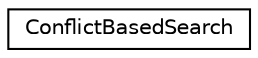 digraph "Graphical Class Hierarchy"
{
 // INTERACTIVE_SVG=YES
 // LATEX_PDF_SIZE
  edge [fontname="Helvetica",fontsize="10",labelfontname="Helvetica",labelfontsize="10"];
  node [fontname="Helvetica",fontsize="10",shape=record];
  rankdir="LR";
  Node0 [label="ConflictBasedSearch",height=0.2,width=0.4,color="black", fillcolor="white", style="filled",URL="$classConflictBasedSearch.html",tooltip=" "];
}
